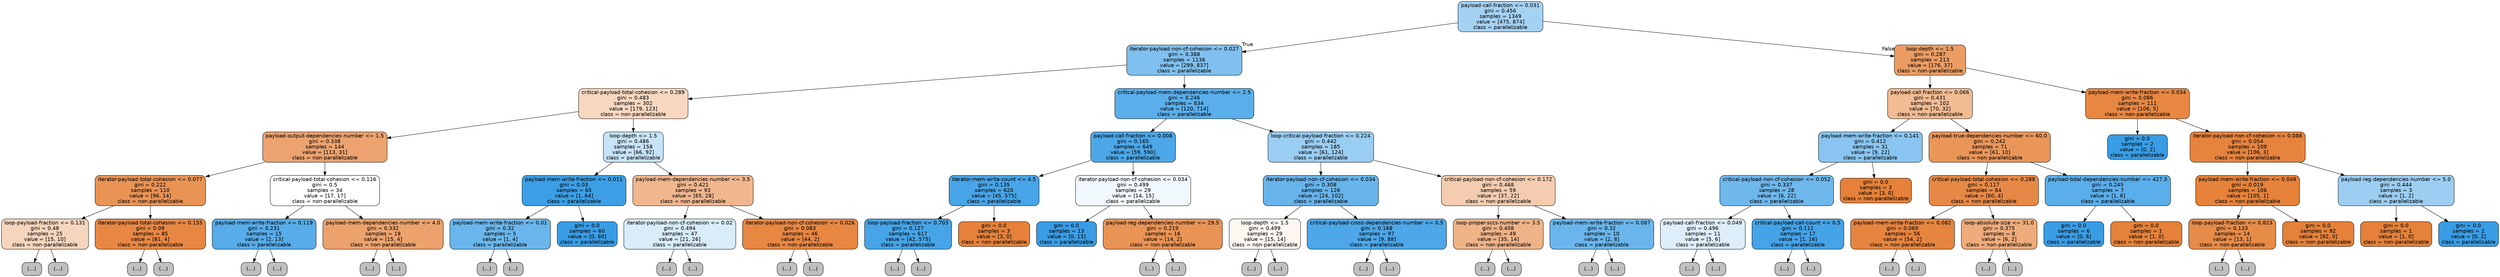 digraph Tree {
node [shape=box, style="filled, rounded", color="black", fontname=helvetica] ;
edge [fontname=helvetica] ;
0 [label="payload-call-fraction <= 0.031\ngini = 0.456\nsamples = 1349\nvalue = [475, 874]\nclass = parallelizable", fillcolor="#399de574"] ;
1 [label="iterator-payload-non-cf-cohesion <= 0.027\ngini = 0.388\nsamples = 1136\nvalue = [299, 837]\nclass = parallelizable", fillcolor="#399de5a4"] ;
0 -> 1 [labeldistance=2.5, labelangle=45, headlabel="True"] ;
2 [label="critical-payload-total-cohesion <= 0.289\ngini = 0.483\nsamples = 302\nvalue = [179, 123]\nclass = non-parallelizable", fillcolor="#e5813950"] ;
1 -> 2 ;
3 [label="payload-output-dependencies-number <= 1.5\ngini = 0.338\nsamples = 144\nvalue = [113, 31]\nclass = non-parallelizable", fillcolor="#e58139b9"] ;
2 -> 3 ;
4 [label="iterator-payload-total-cohesion <= 0.077\ngini = 0.222\nsamples = 110\nvalue = [96, 14]\nclass = non-parallelizable", fillcolor="#e58139da"] ;
3 -> 4 ;
5 [label="loop-payload-fraction <= 0.131\ngini = 0.48\nsamples = 25\nvalue = [15, 10]\nclass = non-parallelizable", fillcolor="#e5813955"] ;
4 -> 5 ;
6 [label="(...)", fillcolor="#C0C0C0"] ;
5 -> 6 ;
11 [label="(...)", fillcolor="#C0C0C0"] ;
5 -> 11 ;
16 [label="iterator-payload-total-cohesion <= 0.155\ngini = 0.09\nsamples = 85\nvalue = [81, 4]\nclass = non-parallelizable", fillcolor="#e58139f2"] ;
4 -> 16 ;
17 [label="(...)", fillcolor="#C0C0C0"] ;
16 -> 17 ;
22 [label="(...)", fillcolor="#C0C0C0"] ;
16 -> 22 ;
27 [label="critical-payload-total-cohesion <= 0.116\ngini = 0.5\nsamples = 34\nvalue = [17, 17]\nclass = non-parallelizable", fillcolor="#e5813900"] ;
3 -> 27 ;
28 [label="payload-mem-write-fraction <= 0.119\ngini = 0.231\nsamples = 15\nvalue = [2, 13]\nclass = parallelizable", fillcolor="#399de5d8"] ;
27 -> 28 ;
29 [label="(...)", fillcolor="#C0C0C0"] ;
28 -> 29 ;
30 [label="(...)", fillcolor="#C0C0C0"] ;
28 -> 30 ;
33 [label="payload-mem-dependencies-number <= 4.0\ngini = 0.332\nsamples = 19\nvalue = [15, 4]\nclass = non-parallelizable", fillcolor="#e58139bb"] ;
27 -> 33 ;
34 [label="(...)", fillcolor="#C0C0C0"] ;
33 -> 34 ;
35 [label="(...)", fillcolor="#C0C0C0"] ;
33 -> 35 ;
40 [label="loop-depth <= 1.5\ngini = 0.486\nsamples = 158\nvalue = [66, 92]\nclass = parallelizable", fillcolor="#399de548"] ;
2 -> 40 ;
41 [label="payload-mem-write-fraction <= 0.011\ngini = 0.03\nsamples = 65\nvalue = [1, 64]\nclass = parallelizable", fillcolor="#399de5fb"] ;
40 -> 41 ;
42 [label="payload-mem-write-fraction <= 0.01\ngini = 0.32\nsamples = 5\nvalue = [1, 4]\nclass = parallelizable", fillcolor="#399de5bf"] ;
41 -> 42 ;
43 [label="(...)", fillcolor="#C0C0C0"] ;
42 -> 43 ;
44 [label="(...)", fillcolor="#C0C0C0"] ;
42 -> 44 ;
45 [label="gini = 0.0\nsamples = 60\nvalue = [0, 60]\nclass = parallelizable", fillcolor="#399de5ff"] ;
41 -> 45 ;
46 [label="payload-mem-dependencies-number <= 3.5\ngini = 0.421\nsamples = 93\nvalue = [65, 28]\nclass = non-parallelizable", fillcolor="#e5813991"] ;
40 -> 46 ;
47 [label="iterator-payload-non-cf-cohesion <= 0.02\ngini = 0.494\nsamples = 47\nvalue = [21, 26]\nclass = parallelizable", fillcolor="#399de531"] ;
46 -> 47 ;
48 [label="(...)", fillcolor="#C0C0C0"] ;
47 -> 48 ;
57 [label="(...)", fillcolor="#C0C0C0"] ;
47 -> 57 ;
68 [label="iterator-payload-non-cf-cohesion <= 0.026\ngini = 0.083\nsamples = 46\nvalue = [44, 2]\nclass = non-parallelizable", fillcolor="#e58139f3"] ;
46 -> 68 ;
69 [label="(...)", fillcolor="#C0C0C0"] ;
68 -> 69 ;
74 [label="(...)", fillcolor="#C0C0C0"] ;
68 -> 74 ;
75 [label="critical-payload-mem-dependencies-number <= 2.5\ngini = 0.246\nsamples = 834\nvalue = [120, 714]\nclass = parallelizable", fillcolor="#399de5d4"] ;
1 -> 75 ;
76 [label="payload-call-fraction <= 0.008\ngini = 0.165\nsamples = 649\nvalue = [59, 590]\nclass = parallelizable", fillcolor="#399de5e6"] ;
75 -> 76 ;
77 [label="iterator-mem-write-count <= 4.5\ngini = 0.135\nsamples = 620\nvalue = [45, 575]\nclass = parallelizable", fillcolor="#399de5eb"] ;
76 -> 77 ;
78 [label="loop-payload-fraction <= 0.703\ngini = 0.127\nsamples = 617\nvalue = [42, 575]\nclass = parallelizable", fillcolor="#399de5ec"] ;
77 -> 78 ;
79 [label="(...)", fillcolor="#C0C0C0"] ;
78 -> 79 ;
104 [label="(...)", fillcolor="#C0C0C0"] ;
78 -> 104 ;
173 [label="gini = 0.0\nsamples = 3\nvalue = [3, 0]\nclass = non-parallelizable", fillcolor="#e58139ff"] ;
77 -> 173 ;
174 [label="iterator-payload-non-cf-cohesion <= 0.034\ngini = 0.499\nsamples = 29\nvalue = [14, 15]\nclass = parallelizable", fillcolor="#399de511"] ;
76 -> 174 ;
175 [label="gini = 0.0\nsamples = 13\nvalue = [0, 13]\nclass = parallelizable", fillcolor="#399de5ff"] ;
174 -> 175 ;
176 [label="payload-reg-dependencies-number <= 29.5\ngini = 0.219\nsamples = 16\nvalue = [14, 2]\nclass = non-parallelizable", fillcolor="#e58139db"] ;
174 -> 176 ;
177 [label="(...)", fillcolor="#C0C0C0"] ;
176 -> 177 ;
180 [label="(...)", fillcolor="#C0C0C0"] ;
176 -> 180 ;
181 [label="loop-critical-payload-fraction <= 0.224\ngini = 0.442\nsamples = 185\nvalue = [61, 124]\nclass = parallelizable", fillcolor="#399de582"] ;
75 -> 181 ;
182 [label="iterator-payload-non-cf-cohesion <= 0.034\ngini = 0.308\nsamples = 126\nvalue = [24, 102]\nclass = parallelizable", fillcolor="#399de5c3"] ;
181 -> 182 ;
183 [label="loop-depth <= 1.5\ngini = 0.499\nsamples = 29\nvalue = [15, 14]\nclass = non-parallelizable", fillcolor="#e5813911"] ;
182 -> 183 ;
184 [label="(...)", fillcolor="#C0C0C0"] ;
183 -> 184 ;
185 [label="(...)", fillcolor="#C0C0C0"] ;
183 -> 185 ;
190 [label="critical-payload-cross-dependencies-number <= 0.5\ngini = 0.168\nsamples = 97\nvalue = [9, 88]\nclass = parallelizable", fillcolor="#399de5e5"] ;
182 -> 190 ;
191 [label="(...)", fillcolor="#C0C0C0"] ;
190 -> 191 ;
206 [label="(...)", fillcolor="#C0C0C0"] ;
190 -> 206 ;
209 [label="critical-payload-non-cf-cohesion <= 0.172\ngini = 0.468\nsamples = 59\nvalue = [37, 22]\nclass = non-parallelizable", fillcolor="#e5813967"] ;
181 -> 209 ;
210 [label="loop-proper-sccs-number <= 3.5\ngini = 0.408\nsamples = 49\nvalue = [35, 14]\nclass = non-parallelizable", fillcolor="#e5813999"] ;
209 -> 210 ;
211 [label="(...)", fillcolor="#C0C0C0"] ;
210 -> 211 ;
228 [label="(...)", fillcolor="#C0C0C0"] ;
210 -> 228 ;
231 [label="payload-mem-write-fraction <= 0.087\ngini = 0.32\nsamples = 10\nvalue = [2, 8]\nclass = parallelizable", fillcolor="#399de5bf"] ;
209 -> 231 ;
232 [label="(...)", fillcolor="#C0C0C0"] ;
231 -> 232 ;
233 [label="(...)", fillcolor="#C0C0C0"] ;
231 -> 233 ;
234 [label="loop-depth <= 1.5\ngini = 0.287\nsamples = 213\nvalue = [176, 37]\nclass = non-parallelizable", fillcolor="#e58139c9"] ;
0 -> 234 [labeldistance=2.5, labelangle=-45, headlabel="False"] ;
235 [label="payload-call-fraction <= 0.066\ngini = 0.431\nsamples = 102\nvalue = [70, 32]\nclass = non-parallelizable", fillcolor="#e581398a"] ;
234 -> 235 ;
236 [label="payload-mem-write-fraction <= 0.141\ngini = 0.412\nsamples = 31\nvalue = [9, 22]\nclass = parallelizable", fillcolor="#399de597"] ;
235 -> 236 ;
237 [label="critical-payload-non-cf-cohesion <= 0.052\ngini = 0.337\nsamples = 28\nvalue = [6, 22]\nclass = parallelizable", fillcolor="#399de5b9"] ;
236 -> 237 ;
238 [label="payload-call-fraction <= 0.049\ngini = 0.496\nsamples = 11\nvalue = [5, 6]\nclass = parallelizable", fillcolor="#399de52a"] ;
237 -> 238 ;
239 [label="(...)", fillcolor="#C0C0C0"] ;
238 -> 239 ;
244 [label="(...)", fillcolor="#C0C0C0"] ;
238 -> 244 ;
245 [label="critical-payload-call-count <= 0.5\ngini = 0.111\nsamples = 17\nvalue = [1, 16]\nclass = parallelizable", fillcolor="#399de5ef"] ;
237 -> 245 ;
246 [label="(...)", fillcolor="#C0C0C0"] ;
245 -> 246 ;
247 [label="(...)", fillcolor="#C0C0C0"] ;
245 -> 247 ;
250 [label="gini = 0.0\nsamples = 3\nvalue = [3, 0]\nclass = non-parallelizable", fillcolor="#e58139ff"] ;
236 -> 250 ;
251 [label="payload-true-dependencies-number <= 60.0\ngini = 0.242\nsamples = 71\nvalue = [61, 10]\nclass = non-parallelizable", fillcolor="#e58139d5"] ;
235 -> 251 ;
252 [label="critical-payload-total-cohesion <= 0.288\ngini = 0.117\nsamples = 64\nvalue = [60, 4]\nclass = non-parallelizable", fillcolor="#e58139ee"] ;
251 -> 252 ;
253 [label="payload-mem-write-fraction <= 0.082\ngini = 0.069\nsamples = 56\nvalue = [54, 2]\nclass = non-parallelizable", fillcolor="#e58139f6"] ;
252 -> 253 ;
254 [label="(...)", fillcolor="#C0C0C0"] ;
253 -> 254 ;
257 [label="(...)", fillcolor="#C0C0C0"] ;
253 -> 257 ;
262 [label="loop-absolute-size <= 31.0\ngini = 0.375\nsamples = 8\nvalue = [6, 2]\nclass = non-parallelizable", fillcolor="#e58139aa"] ;
252 -> 262 ;
263 [label="(...)", fillcolor="#C0C0C0"] ;
262 -> 263 ;
264 [label="(...)", fillcolor="#C0C0C0"] ;
262 -> 264 ;
265 [label="payload-total-dependencies-number <= 427.5\ngini = 0.245\nsamples = 7\nvalue = [1, 6]\nclass = parallelizable", fillcolor="#399de5d4"] ;
251 -> 265 ;
266 [label="gini = 0.0\nsamples = 6\nvalue = [0, 6]\nclass = parallelizable", fillcolor="#399de5ff"] ;
265 -> 266 ;
267 [label="gini = 0.0\nsamples = 1\nvalue = [1, 0]\nclass = non-parallelizable", fillcolor="#e58139ff"] ;
265 -> 267 ;
268 [label="payload-mem-write-fraction <= 0.034\ngini = 0.086\nsamples = 111\nvalue = [106, 5]\nclass = non-parallelizable", fillcolor="#e58139f3"] ;
234 -> 268 ;
269 [label="gini = 0.0\nsamples = 2\nvalue = [0, 2]\nclass = parallelizable", fillcolor="#399de5ff"] ;
268 -> 269 ;
270 [label="iterator-payload-non-cf-cohesion <= 0.088\ngini = 0.054\nsamples = 109\nvalue = [106, 3]\nclass = non-parallelizable", fillcolor="#e58139f8"] ;
268 -> 270 ;
271 [label="payload-mem-write-fraction <= 0.048\ngini = 0.019\nsamples = 106\nvalue = [105, 1]\nclass = non-parallelizable", fillcolor="#e58139fd"] ;
270 -> 271 ;
272 [label="loop-payload-fraction <= 0.823\ngini = 0.133\nsamples = 14\nvalue = [13, 1]\nclass = non-parallelizable", fillcolor="#e58139eb"] ;
271 -> 272 ;
273 [label="(...)", fillcolor="#C0C0C0"] ;
272 -> 273 ;
274 [label="(...)", fillcolor="#C0C0C0"] ;
272 -> 274 ;
275 [label="gini = 0.0\nsamples = 92\nvalue = [92, 0]\nclass = non-parallelizable", fillcolor="#e58139ff"] ;
271 -> 275 ;
276 [label="payload-reg-dependencies-number <= 5.0\ngini = 0.444\nsamples = 3\nvalue = [1, 2]\nclass = parallelizable", fillcolor="#399de57f"] ;
270 -> 276 ;
277 [label="gini = 0.0\nsamples = 1\nvalue = [1, 0]\nclass = non-parallelizable", fillcolor="#e58139ff"] ;
276 -> 277 ;
278 [label="gini = 0.0\nsamples = 2\nvalue = [0, 2]\nclass = parallelizable", fillcolor="#399de5ff"] ;
276 -> 278 ;
}